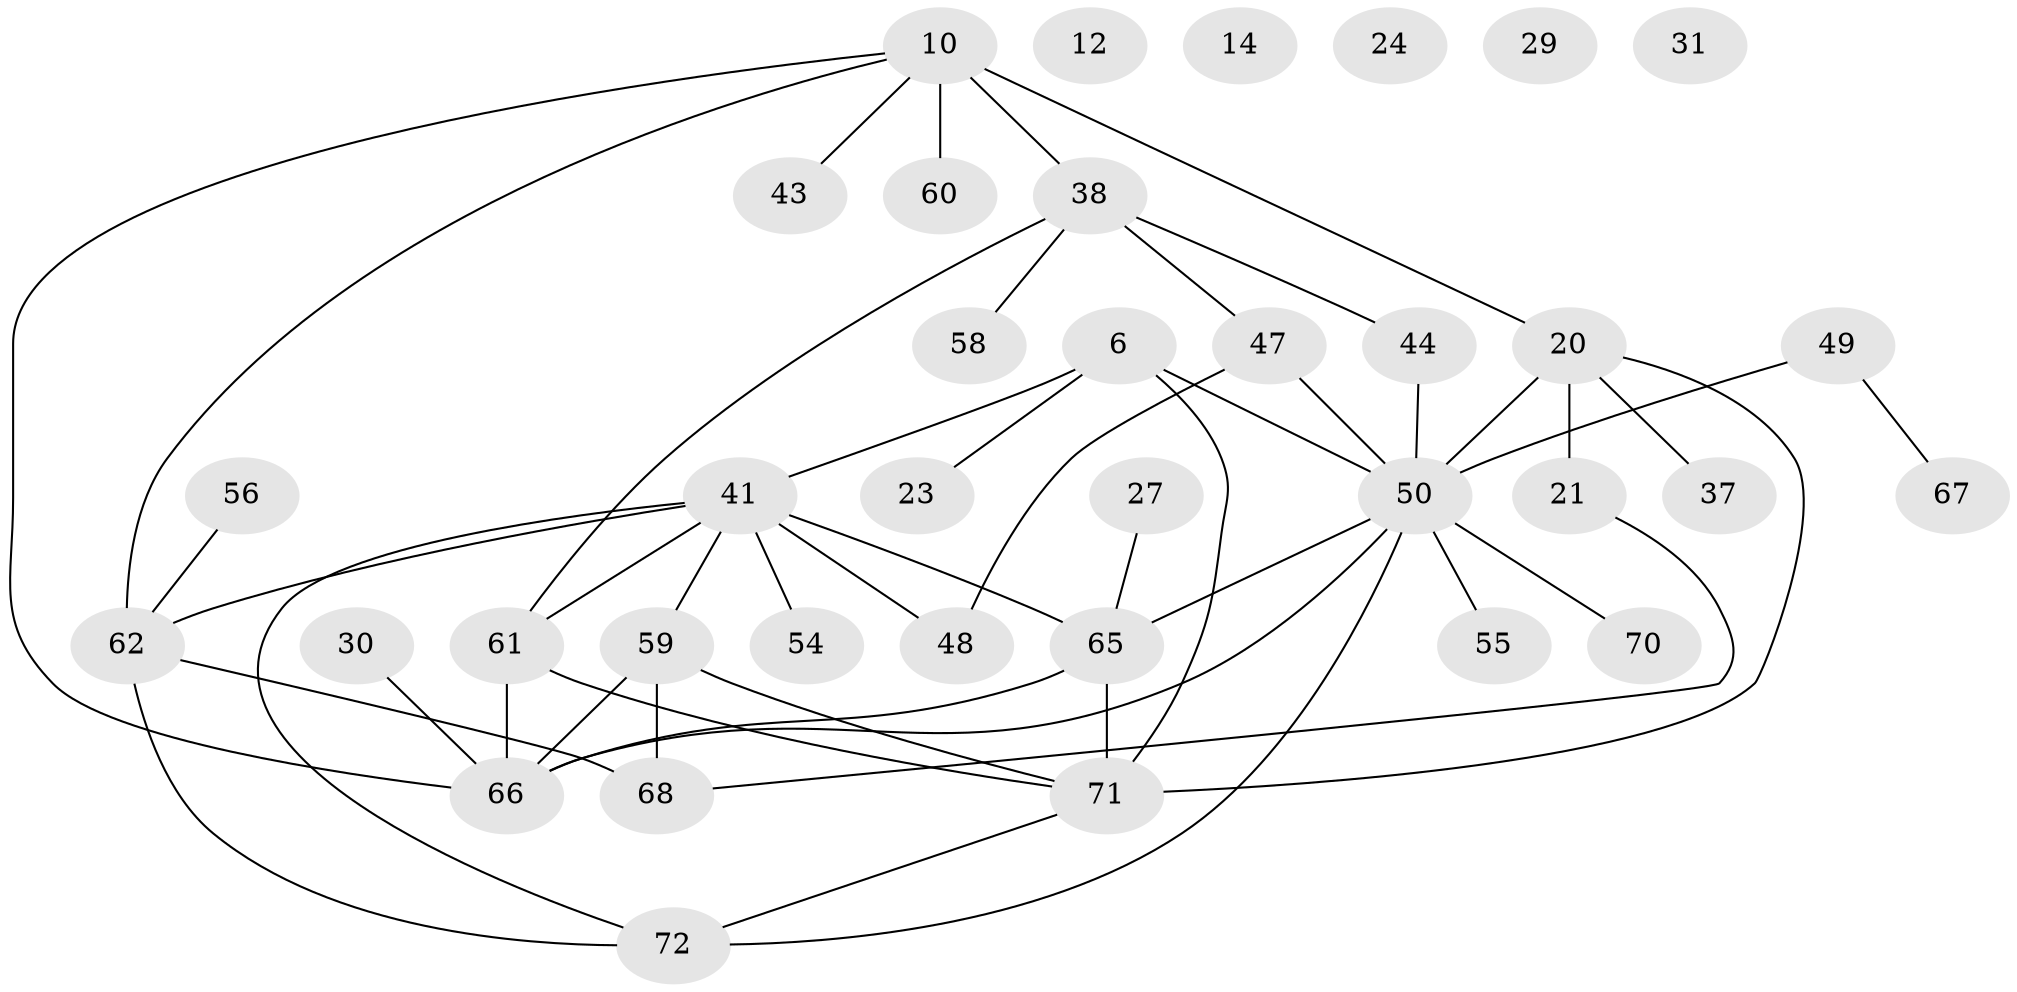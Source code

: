 // original degree distribution, {3: 0.2222222222222222, 5: 0.06944444444444445, 4: 0.1527777777777778, 6: 0.08333333333333333, 1: 0.19444444444444445, 0: 0.06944444444444445, 2: 0.19444444444444445, 7: 0.013888888888888888}
// Generated by graph-tools (version 1.1) at 2025/39/03/09/25 04:39:28]
// undirected, 36 vertices, 49 edges
graph export_dot {
graph [start="1"]
  node [color=gray90,style=filled];
  6;
  10 [super="+1"];
  12;
  14;
  20;
  21;
  23;
  24;
  27 [super="+17"];
  29;
  30;
  31;
  37 [super="+9"];
  38;
  41 [super="+11"];
  43;
  44;
  47;
  48 [super="+4"];
  49;
  50 [super="+26+33"];
  54;
  55;
  56;
  58;
  59 [super="+18+36"];
  60 [super="+16"];
  61 [super="+22+51"];
  62 [super="+57+40"];
  65 [super="+7+25+32+52"];
  66 [super="+45+53"];
  67;
  68 [super="+34"];
  70;
  71 [super="+63+28+64"];
  72 [super="+69"];
  6 -- 23;
  6 -- 41;
  6 -- 71 [weight=2];
  6 -- 50 [weight=2];
  10 -- 20 [weight=2];
  10 -- 38;
  10 -- 43;
  10 -- 66;
  10 -- 62;
  10 -- 60;
  20 -- 21;
  20 -- 37;
  20 -- 71 [weight=2];
  20 -- 50;
  21 -- 68;
  27 -- 65;
  30 -- 66;
  38 -- 44;
  38 -- 47;
  38 -- 58;
  38 -- 61;
  41 -- 59;
  41 -- 72 [weight=2];
  41 -- 48 [weight=2];
  41 -- 54;
  41 -- 62;
  41 -- 61;
  41 -- 65;
  44 -- 50;
  47 -- 48;
  47 -- 50;
  49 -- 67;
  49 -- 50;
  50 -- 55;
  50 -- 65 [weight=2];
  50 -- 66;
  50 -- 70;
  50 -- 72 [weight=2];
  56 -- 62;
  59 -- 68;
  59 -- 71;
  59 -- 66;
  61 -- 66;
  61 -- 71 [weight=3];
  62 -- 68 [weight=3];
  62 -- 72;
  65 -- 71 [weight=3];
  65 -- 66 [weight=3];
  71 -- 72;
}
